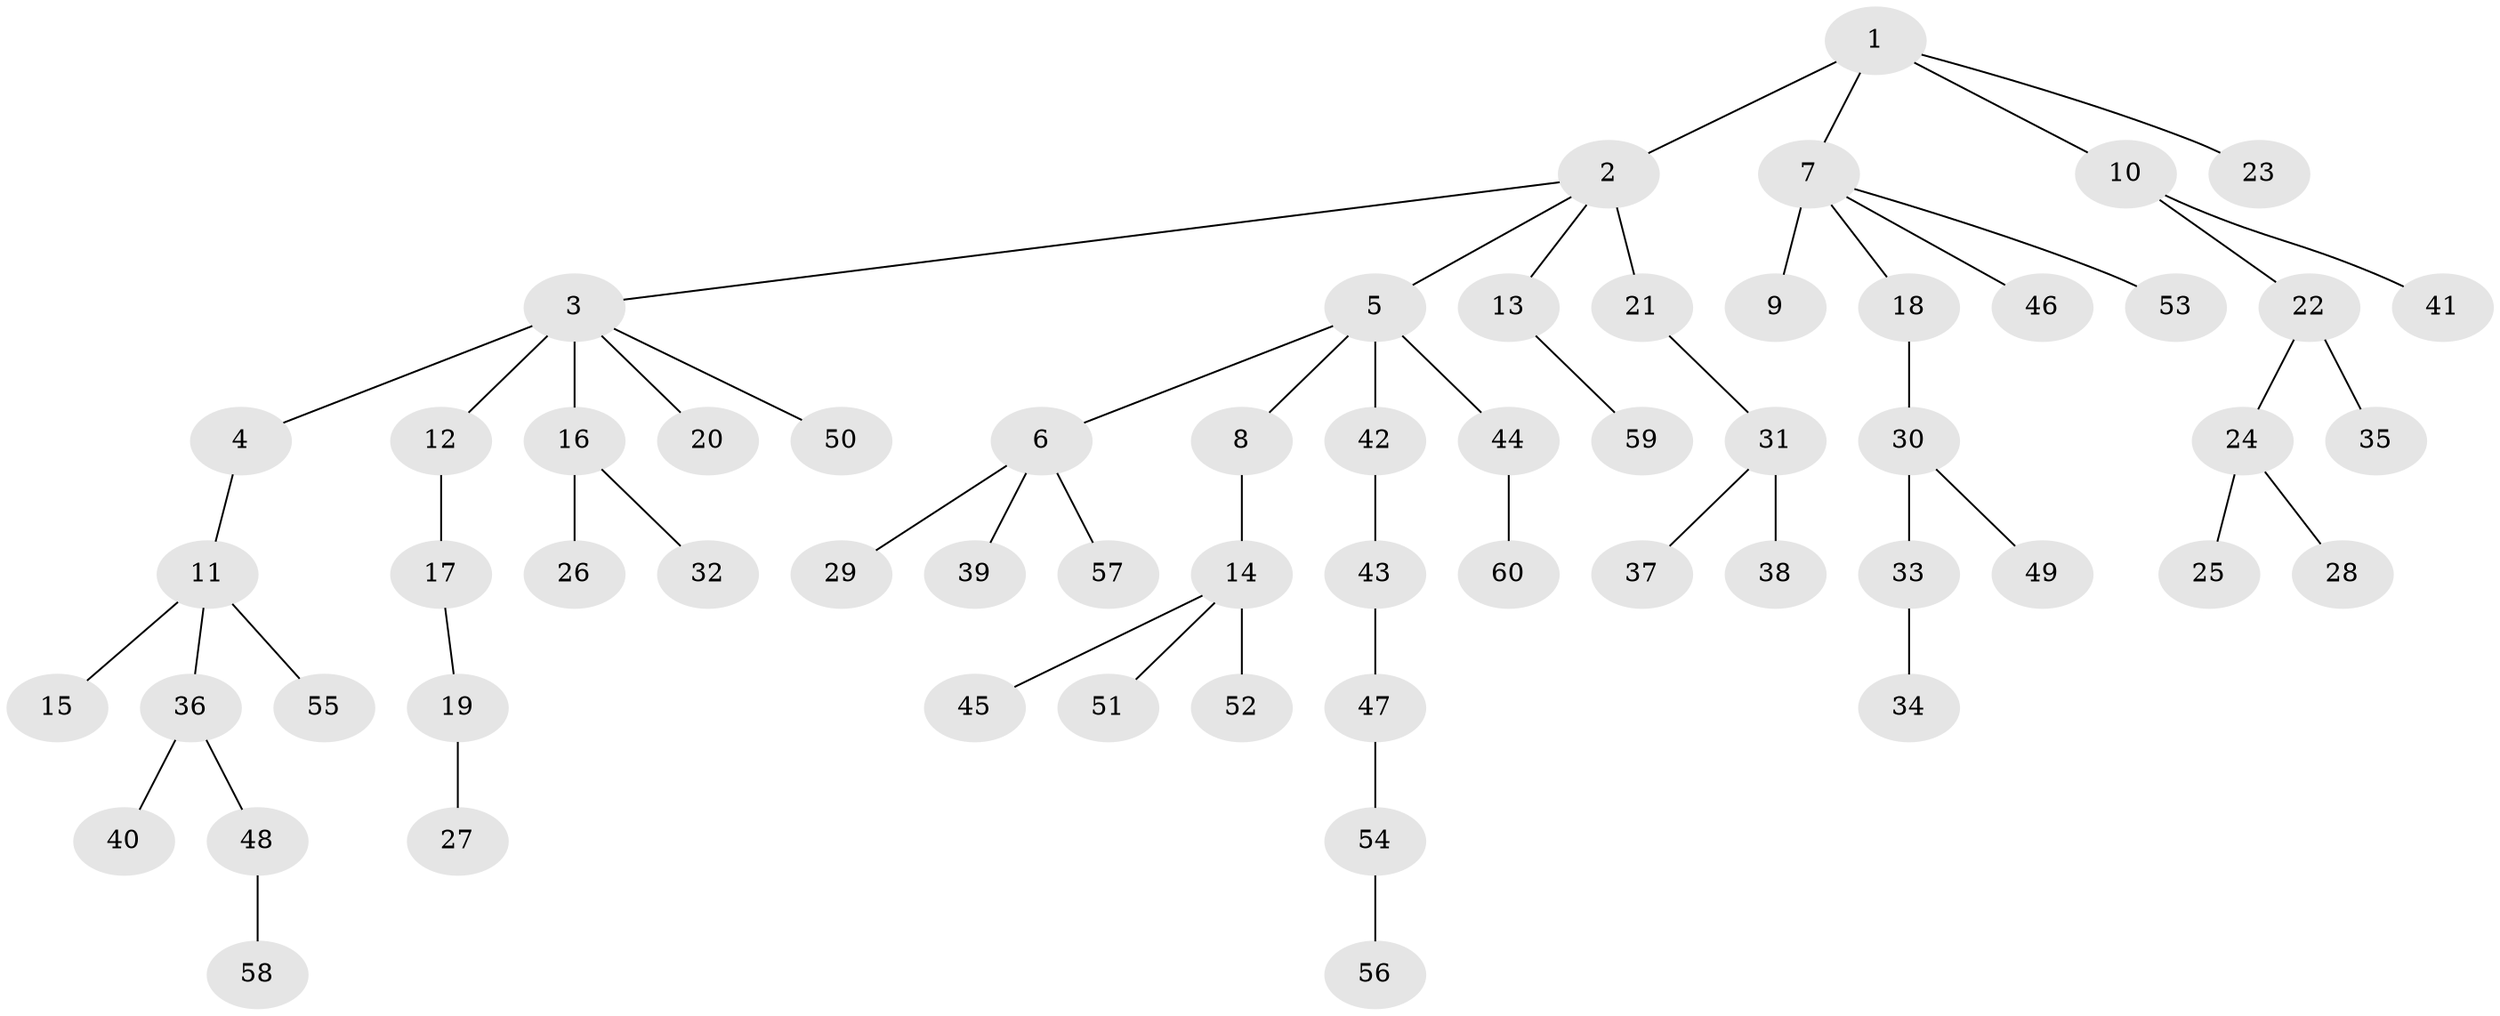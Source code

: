 // original degree distribution, {4: 0.08695652173913043, 5: 0.02608695652173913, 6: 0.017391304347826087, 2: 0.28695652173913044, 3: 0.12173913043478261, 1: 0.4608695652173913}
// Generated by graph-tools (version 1.1) at 2025/37/03/09/25 02:37:07]
// undirected, 60 vertices, 59 edges
graph export_dot {
graph [start="1"]
  node [color=gray90,style=filled];
  1;
  2;
  3;
  4;
  5;
  6;
  7;
  8;
  9;
  10;
  11;
  12;
  13;
  14;
  15;
  16;
  17;
  18;
  19;
  20;
  21;
  22;
  23;
  24;
  25;
  26;
  27;
  28;
  29;
  30;
  31;
  32;
  33;
  34;
  35;
  36;
  37;
  38;
  39;
  40;
  41;
  42;
  43;
  44;
  45;
  46;
  47;
  48;
  49;
  50;
  51;
  52;
  53;
  54;
  55;
  56;
  57;
  58;
  59;
  60;
  1 -- 2 [weight=1.0];
  1 -- 7 [weight=1.0];
  1 -- 10 [weight=1.0];
  1 -- 23 [weight=1.0];
  2 -- 3 [weight=1.0];
  2 -- 5 [weight=1.0];
  2 -- 13 [weight=1.0];
  2 -- 21 [weight=2.0];
  3 -- 4 [weight=1.0];
  3 -- 12 [weight=2.0];
  3 -- 16 [weight=1.0];
  3 -- 20 [weight=1.0];
  3 -- 50 [weight=1.0];
  4 -- 11 [weight=1.0];
  5 -- 6 [weight=1.0];
  5 -- 8 [weight=1.0];
  5 -- 42 [weight=1.0];
  5 -- 44 [weight=1.0];
  6 -- 29 [weight=1.0];
  6 -- 39 [weight=1.0];
  6 -- 57 [weight=1.0];
  7 -- 9 [weight=4.0];
  7 -- 18 [weight=1.0];
  7 -- 46 [weight=1.0];
  7 -- 53 [weight=1.0];
  8 -- 14 [weight=3.0];
  10 -- 22 [weight=1.0];
  10 -- 41 [weight=1.0];
  11 -- 15 [weight=1.0];
  11 -- 36 [weight=1.0];
  11 -- 55 [weight=1.0];
  12 -- 17 [weight=1.0];
  13 -- 59 [weight=1.0];
  14 -- 45 [weight=1.0];
  14 -- 51 [weight=1.0];
  14 -- 52 [weight=1.0];
  16 -- 26 [weight=1.0];
  16 -- 32 [weight=1.0];
  17 -- 19 [weight=1.0];
  18 -- 30 [weight=1.0];
  19 -- 27 [weight=2.0];
  21 -- 31 [weight=1.0];
  22 -- 24 [weight=1.0];
  22 -- 35 [weight=1.0];
  24 -- 25 [weight=1.0];
  24 -- 28 [weight=1.0];
  30 -- 33 [weight=1.0];
  30 -- 49 [weight=1.0];
  31 -- 37 [weight=1.0];
  31 -- 38 [weight=2.0];
  33 -- 34 [weight=1.0];
  36 -- 40 [weight=1.0];
  36 -- 48 [weight=1.0];
  42 -- 43 [weight=1.0];
  43 -- 47 [weight=2.0];
  44 -- 60 [weight=1.0];
  47 -- 54 [weight=1.0];
  48 -- 58 [weight=1.0];
  54 -- 56 [weight=1.0];
}
